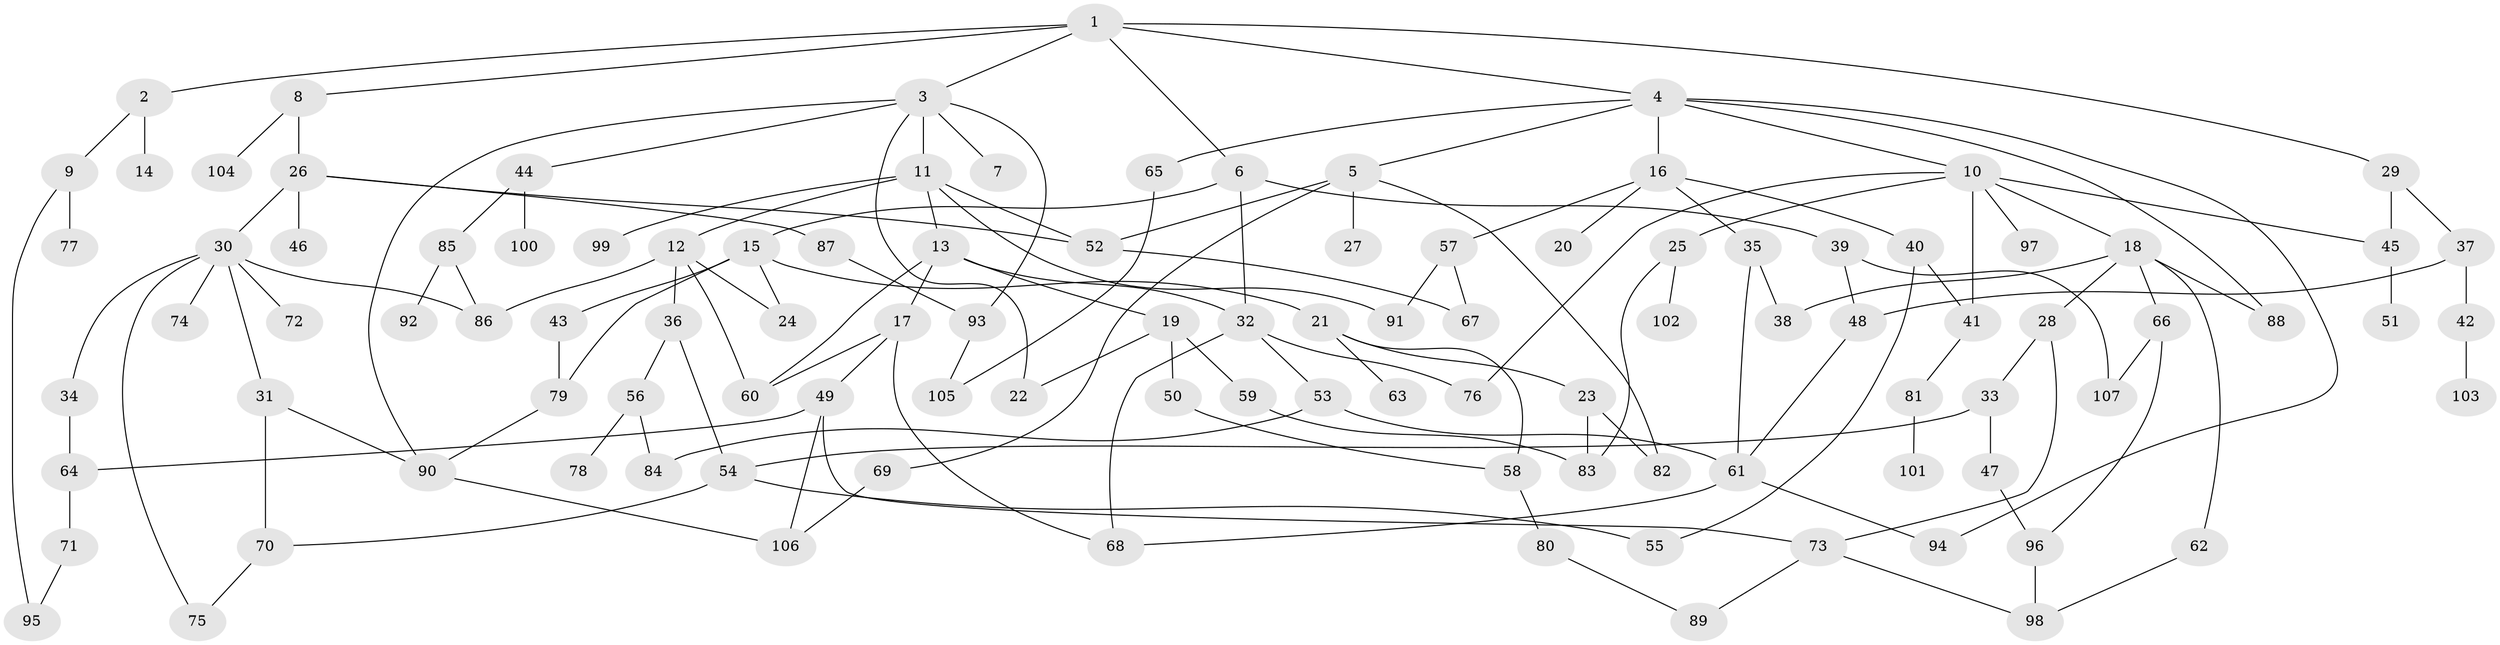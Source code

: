 // Generated by graph-tools (version 1.1) at 2025/34/03/09/25 02:34:28]
// undirected, 107 vertices, 152 edges
graph export_dot {
graph [start="1"]
  node [color=gray90,style=filled];
  1;
  2;
  3;
  4;
  5;
  6;
  7;
  8;
  9;
  10;
  11;
  12;
  13;
  14;
  15;
  16;
  17;
  18;
  19;
  20;
  21;
  22;
  23;
  24;
  25;
  26;
  27;
  28;
  29;
  30;
  31;
  32;
  33;
  34;
  35;
  36;
  37;
  38;
  39;
  40;
  41;
  42;
  43;
  44;
  45;
  46;
  47;
  48;
  49;
  50;
  51;
  52;
  53;
  54;
  55;
  56;
  57;
  58;
  59;
  60;
  61;
  62;
  63;
  64;
  65;
  66;
  67;
  68;
  69;
  70;
  71;
  72;
  73;
  74;
  75;
  76;
  77;
  78;
  79;
  80;
  81;
  82;
  83;
  84;
  85;
  86;
  87;
  88;
  89;
  90;
  91;
  92;
  93;
  94;
  95;
  96;
  97;
  98;
  99;
  100;
  101;
  102;
  103;
  104;
  105;
  106;
  107;
  1 -- 2;
  1 -- 3;
  1 -- 4;
  1 -- 6;
  1 -- 8;
  1 -- 29;
  2 -- 9;
  2 -- 14;
  3 -- 7;
  3 -- 11;
  3 -- 44;
  3 -- 93;
  3 -- 90;
  3 -- 22;
  4 -- 5;
  4 -- 10;
  4 -- 16;
  4 -- 65;
  4 -- 88;
  4 -- 94;
  5 -- 27;
  5 -- 69;
  5 -- 82;
  5 -- 52;
  6 -- 15;
  6 -- 39;
  6 -- 32;
  8 -- 26;
  8 -- 104;
  9 -- 77;
  9 -- 95;
  10 -- 18;
  10 -- 25;
  10 -- 41;
  10 -- 45;
  10 -- 76;
  10 -- 97;
  11 -- 12;
  11 -- 13;
  11 -- 99;
  11 -- 91;
  11 -- 52;
  12 -- 36;
  12 -- 60;
  12 -- 86;
  12 -- 24;
  13 -- 17;
  13 -- 19;
  13 -- 32;
  13 -- 60;
  15 -- 21;
  15 -- 24;
  15 -- 43;
  15 -- 79;
  16 -- 20;
  16 -- 35;
  16 -- 40;
  16 -- 57;
  17 -- 49;
  17 -- 60;
  17 -- 68;
  18 -- 28;
  18 -- 62;
  18 -- 66;
  18 -- 38;
  18 -- 88;
  19 -- 22;
  19 -- 50;
  19 -- 59;
  21 -- 23;
  21 -- 63;
  21 -- 58;
  23 -- 82;
  23 -- 83;
  25 -- 102;
  25 -- 83;
  26 -- 30;
  26 -- 46;
  26 -- 52;
  26 -- 87;
  28 -- 33;
  28 -- 73;
  29 -- 37;
  29 -- 45;
  30 -- 31;
  30 -- 34;
  30 -- 72;
  30 -- 74;
  30 -- 86;
  30 -- 75;
  31 -- 70;
  31 -- 90;
  32 -- 53;
  32 -- 68;
  32 -- 76;
  33 -- 47;
  33 -- 54;
  34 -- 64;
  35 -- 38;
  35 -- 61;
  36 -- 56;
  36 -- 54;
  37 -- 42;
  37 -- 48;
  39 -- 107;
  39 -- 48;
  40 -- 41;
  40 -- 55;
  41 -- 81;
  42 -- 103;
  43 -- 79;
  44 -- 85;
  44 -- 100;
  45 -- 51;
  47 -- 96;
  48 -- 61;
  49 -- 73;
  49 -- 106;
  49 -- 64;
  50 -- 58;
  52 -- 67;
  53 -- 84;
  53 -- 61;
  54 -- 55;
  54 -- 70;
  56 -- 78;
  56 -- 84;
  57 -- 67;
  57 -- 91;
  58 -- 80;
  59 -- 83;
  61 -- 94;
  61 -- 68;
  62 -- 98;
  64 -- 71;
  65 -- 105;
  66 -- 96;
  66 -- 107;
  69 -- 106;
  70 -- 75;
  71 -- 95;
  73 -- 89;
  73 -- 98;
  79 -- 90;
  80 -- 89;
  81 -- 101;
  85 -- 86;
  85 -- 92;
  87 -- 93;
  90 -- 106;
  93 -- 105;
  96 -- 98;
}
